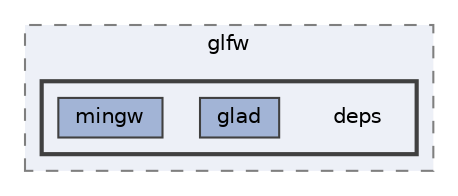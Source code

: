 digraph "src/glfw/deps"
{
 // LATEX_PDF_SIZE
  bgcolor="transparent";
  edge [fontname=Helvetica,fontsize=10,labelfontname=Helvetica,labelfontsize=10];
  node [fontname=Helvetica,fontsize=10,shape=box,height=0.2,width=0.4];
  compound=true
  subgraph clusterdir_4f42fb64a2a7ed6ea9e03b9eaacd6206 {
    graph [ bgcolor="#edf0f7", pencolor="grey50", label="glfw", fontname=Helvetica,fontsize=10 style="filled,dashed", URL="dir_4f42fb64a2a7ed6ea9e03b9eaacd6206.html",tooltip=""]
  subgraph clusterdir_ddbd4614d4d0ae1075f77a1cf0a63a6a {
    graph [ bgcolor="#edf0f7", pencolor="grey25", label="", fontname=Helvetica,fontsize=10 style="filled,bold", URL="dir_ddbd4614d4d0ae1075f77a1cf0a63a6a.html",tooltip=""]
    dir_ddbd4614d4d0ae1075f77a1cf0a63a6a [shape=plaintext, label="deps"];
  dir_b30e3a18bbf11a6e152f9208fbfb7be4 [label="glad", fillcolor="#a2b4d6", color="grey25", style="filled", URL="dir_b30e3a18bbf11a6e152f9208fbfb7be4.html",tooltip=""];
  dir_3a00dbc713490e6c831ef04c07ba34a3 [label="mingw", fillcolor="#a2b4d6", color="grey25", style="filled", URL="dir_3a00dbc713490e6c831ef04c07ba34a3.html",tooltip=""];
  }
  }
}
